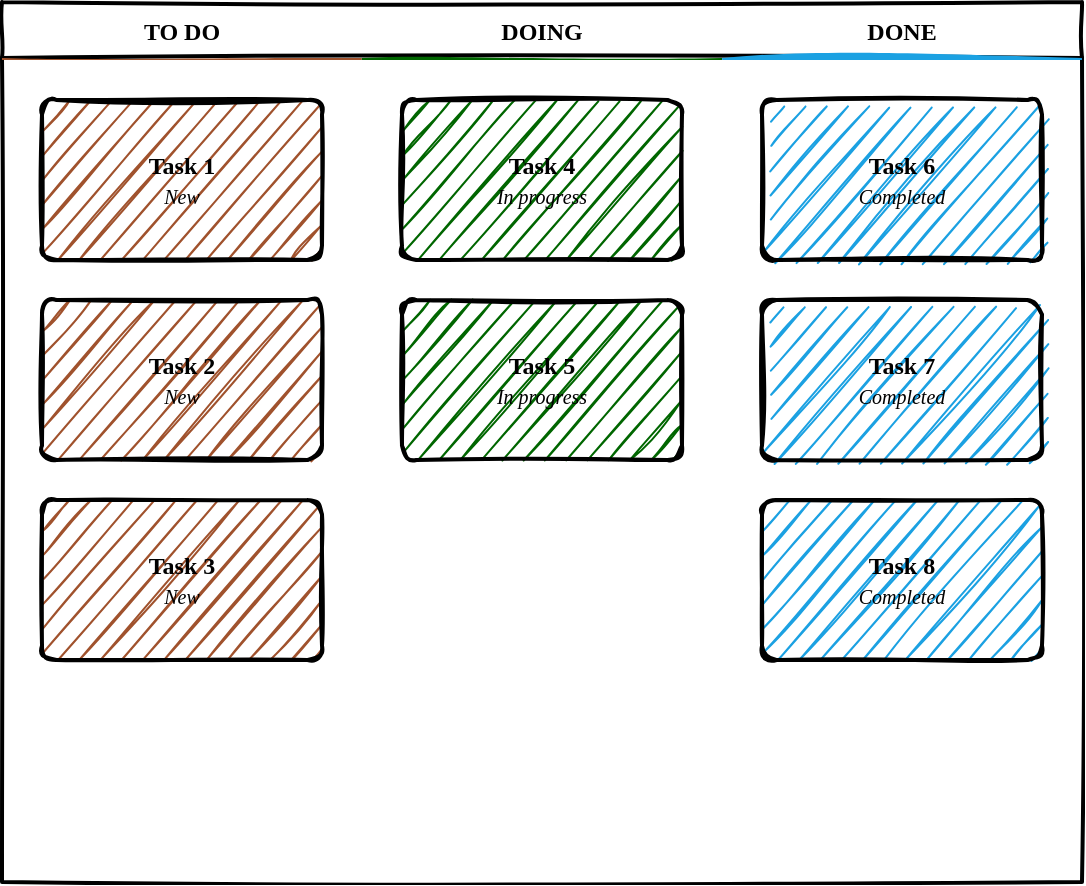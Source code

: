 <mxfile version="14.2.7" type="github">
  <diagram id="wFE0QG_FPsp0jaGvCLVb" name="Page-1">
    <mxGraphModel dx="1422" dy="762" grid="1" gridSize="10" guides="1" tooltips="1" connect="1" arrows="1" fold="1" page="1" pageScale="1" pageWidth="850" pageHeight="1100" math="0" shadow="0">
      <root>
        <mxCell id="0" />
        <mxCell id="1" parent="0" />
        <mxCell id="_5mSTuPxr-ZiKRkBDSY7-1" value="" style="swimlane;fontStyle=2;childLayout=stackLayout;horizontal=1;startSize=28;horizontalStack=1;resizeParent=1;resizeParentMax=0;resizeLast=0;collapsible=0;marginBottom=0;swimlaneFillColor=none;fontFamily=Permanent Marker;fontSize=16;points=[];verticalAlign=top;stackBorder=0;resizable=1;strokeWidth=2;sketch=1;disableMultiStroke=1;" parent="1" vertex="1">
          <mxGeometry x="160" y="80" width="540" height="440" as="geometry" />
        </mxCell>
        <object label="TO DO" status="New" id="_5mSTuPxr-ZiKRkBDSY7-2">
          <mxCell style="swimlane;strokeWidth=2;fontFamily=Permanent Marker;html=0;startSize=1;verticalAlign=bottom;spacingBottom=5;points=[];childLayout=stackLayout;stackBorder=20;stackSpacing=20;resizeLast=0;resizeParent=1;horizontalStack=0;collapsible=0;sketch=1;strokeColor=none;fillStyle=solid;fillColor=#A0522D;" parent="_5mSTuPxr-ZiKRkBDSY7-1" vertex="1">
            <mxGeometry y="28" width="180" height="412" as="geometry" />
          </mxCell>
        </object>
        <object label="Task 1&lt;br&gt;&lt;span style=&quot;font-weight: normal&quot;&gt;&lt;i&gt;&lt;font style=&quot;font-size: 10px&quot;&gt;%status%&lt;/font&gt;&lt;/i&gt;&lt;/span&gt;" placeholders="1" id="_5mSTuPxr-ZiKRkBDSY7-3">
          <mxCell style="whiteSpace=wrap;html=1;strokeWidth=2;fillColor=swimlane;fontStyle=1;spacingTop=0;rounded=1;arcSize=9;points=[];sketch=1;fontFamily=Permanent Marker;hachureGap=8;fillWeight=1;" parent="_5mSTuPxr-ZiKRkBDSY7-2" vertex="1">
            <mxGeometry x="20" y="21" width="140" height="80" as="geometry" />
          </mxCell>
        </object>
        <object label="Task 2&lt;br&gt;&lt;span style=&quot;font-weight: normal&quot;&gt;&lt;i&gt;&lt;font style=&quot;font-size: 10px&quot;&gt;%status%&lt;/font&gt;&lt;/i&gt;&lt;/span&gt;" placeholders="1" id="_5mSTuPxr-ZiKRkBDSY7-4">
          <mxCell style="whiteSpace=wrap;html=1;strokeWidth=2;fillColor=swimlane;fontStyle=1;spacingTop=0;rounded=1;arcSize=9;points=[];sketch=1;fontFamily=Permanent Marker;hachureGap=8;fillWeight=1;" parent="_5mSTuPxr-ZiKRkBDSY7-2" vertex="1">
            <mxGeometry x="20" y="121" width="140" height="80" as="geometry" />
          </mxCell>
        </object>
        <object label="Task 3&lt;br&gt;&lt;span style=&quot;font-weight: normal&quot;&gt;&lt;i&gt;&lt;font style=&quot;font-size: 10px&quot;&gt;%status%&lt;/font&gt;&lt;/i&gt;&lt;/span&gt;" placeholders="1" id="_5mSTuPxr-ZiKRkBDSY7-5">
          <mxCell style="whiteSpace=wrap;html=1;strokeWidth=2;fillColor=swimlane;fontStyle=1;spacingTop=0;rounded=1;arcSize=9;points=[];sketch=1;fontFamily=Permanent Marker;hachureGap=8;fillWeight=1;" parent="_5mSTuPxr-ZiKRkBDSY7-2" vertex="1">
            <mxGeometry x="20" y="221" width="140" height="80" as="geometry" />
          </mxCell>
        </object>
        <object label="DOING" status="In progress" id="_5mSTuPxr-ZiKRkBDSY7-6">
          <mxCell style="swimlane;strokeWidth=2;fontFamily=Permanent Marker;html=0;startSize=1;verticalAlign=bottom;spacingBottom=5;points=[];childLayout=stackLayout;stackBorder=20;stackSpacing=20;resizeLast=0;resizeParent=1;horizontalStack=0;collapsible=0;sketch=1;strokeColor=none;fillStyle=solid;fillColor=#006600;" parent="_5mSTuPxr-ZiKRkBDSY7-1" vertex="1">
            <mxGeometry x="180" y="28" width="180" height="412" as="geometry" />
          </mxCell>
        </object>
        <object label="Task 4&lt;br&gt;&lt;span style=&quot;font-weight: normal&quot;&gt;&lt;i&gt;&lt;font style=&quot;font-size: 10px&quot;&gt;%status%&lt;/font&gt;&lt;/i&gt;&lt;/span&gt;" placeholders="1" id="_5mSTuPxr-ZiKRkBDSY7-7">
          <mxCell style="whiteSpace=wrap;html=1;strokeWidth=2;fillColor=swimlane;fontStyle=1;spacingTop=0;rounded=1;arcSize=9;points=[];sketch=1;fontFamily=Permanent Marker;hachureGap=8;fillWeight=1;" parent="_5mSTuPxr-ZiKRkBDSY7-6" vertex="1">
            <mxGeometry x="20" y="21" width="140" height="80" as="geometry" />
          </mxCell>
        </object>
        <object label="Task 5&lt;br&gt;&lt;span style=&quot;font-weight: normal&quot;&gt;&lt;i&gt;&lt;font style=&quot;font-size: 10px&quot;&gt;%status%&lt;/font&gt;&lt;/i&gt;&lt;/span&gt;" placeholders="1" id="_5mSTuPxr-ZiKRkBDSY7-8">
          <mxCell style="whiteSpace=wrap;html=1;strokeWidth=2;fillColor=swimlane;fontStyle=1;spacingTop=0;rounded=1;arcSize=9;points=[];sketch=1;fontFamily=Permanent Marker;hachureGap=8;fillWeight=1;" parent="_5mSTuPxr-ZiKRkBDSY7-6" vertex="1">
            <mxGeometry x="20" y="121" width="140" height="80" as="geometry" />
          </mxCell>
        </object>
        <object label="DONE" status="Completed" id="_5mSTuPxr-ZiKRkBDSY7-9">
          <mxCell style="swimlane;strokeWidth=2;fontFamily=Permanent Marker;html=0;startSize=1;verticalAlign=bottom;spacingBottom=5;points=[];childLayout=stackLayout;stackBorder=20;stackSpacing=20;resizeLast=0;resizeParent=1;horizontalStack=0;collapsible=0;sketch=1;strokeColor=none;fillStyle=solid;fillColor=#1BA1E2;" parent="_5mSTuPxr-ZiKRkBDSY7-1" vertex="1">
            <mxGeometry x="360" y="28" width="180" height="412" as="geometry" />
          </mxCell>
        </object>
        <object label="Task 6&lt;br&gt;&lt;span style=&quot;font-weight: normal&quot;&gt;&lt;i&gt;&lt;font style=&quot;font-size: 10px&quot;&gt;%status%&lt;/font&gt;&lt;/i&gt;&lt;/span&gt;" placeholders="1" id="_5mSTuPxr-ZiKRkBDSY7-10">
          <mxCell style="whiteSpace=wrap;html=1;strokeWidth=2;fillColor=swimlane;fontStyle=1;spacingTop=0;rounded=1;arcSize=9;points=[];sketch=1;fontFamily=Permanent Marker;hachureGap=8;fillWeight=1;" parent="_5mSTuPxr-ZiKRkBDSY7-9" vertex="1">
            <mxGeometry x="20" y="21" width="140" height="80" as="geometry" />
          </mxCell>
        </object>
        <object label="Task 7&lt;br&gt;&lt;span style=&quot;font-weight: normal&quot;&gt;&lt;i&gt;&lt;font style=&quot;font-size: 10px&quot;&gt;%status%&lt;/font&gt;&lt;/i&gt;&lt;/span&gt;" placeholders="1" id="_5mSTuPxr-ZiKRkBDSY7-11">
          <mxCell style="whiteSpace=wrap;html=1;strokeWidth=2;fillColor=swimlane;fontStyle=1;spacingTop=0;rounded=1;arcSize=9;points=[];sketch=1;fontFamily=Permanent Marker;hachureGap=8;fillWeight=1;" parent="_5mSTuPxr-ZiKRkBDSY7-9" vertex="1">
            <mxGeometry x="20" y="121" width="140" height="80" as="geometry" />
          </mxCell>
        </object>
        <object label="Task 8&lt;br&gt;&lt;span style=&quot;font-weight: normal&quot;&gt;&lt;i&gt;&lt;font style=&quot;font-size: 10px&quot;&gt;%status%&lt;/font&gt;&lt;/i&gt;&lt;/span&gt;" placeholders="1" id="_5mSTuPxr-ZiKRkBDSY7-12">
          <mxCell style="whiteSpace=wrap;html=1;strokeWidth=2;fillColor=swimlane;fontStyle=1;spacingTop=0;rounded=1;arcSize=9;points=[];sketch=1;fontFamily=Permanent Marker;hachureGap=8;fillWeight=1;" parent="_5mSTuPxr-ZiKRkBDSY7-9" vertex="1">
            <mxGeometry x="20" y="221" width="140" height="80" as="geometry" />
          </mxCell>
        </object>
      </root>
    </mxGraphModel>
  </diagram>
</mxfile>

